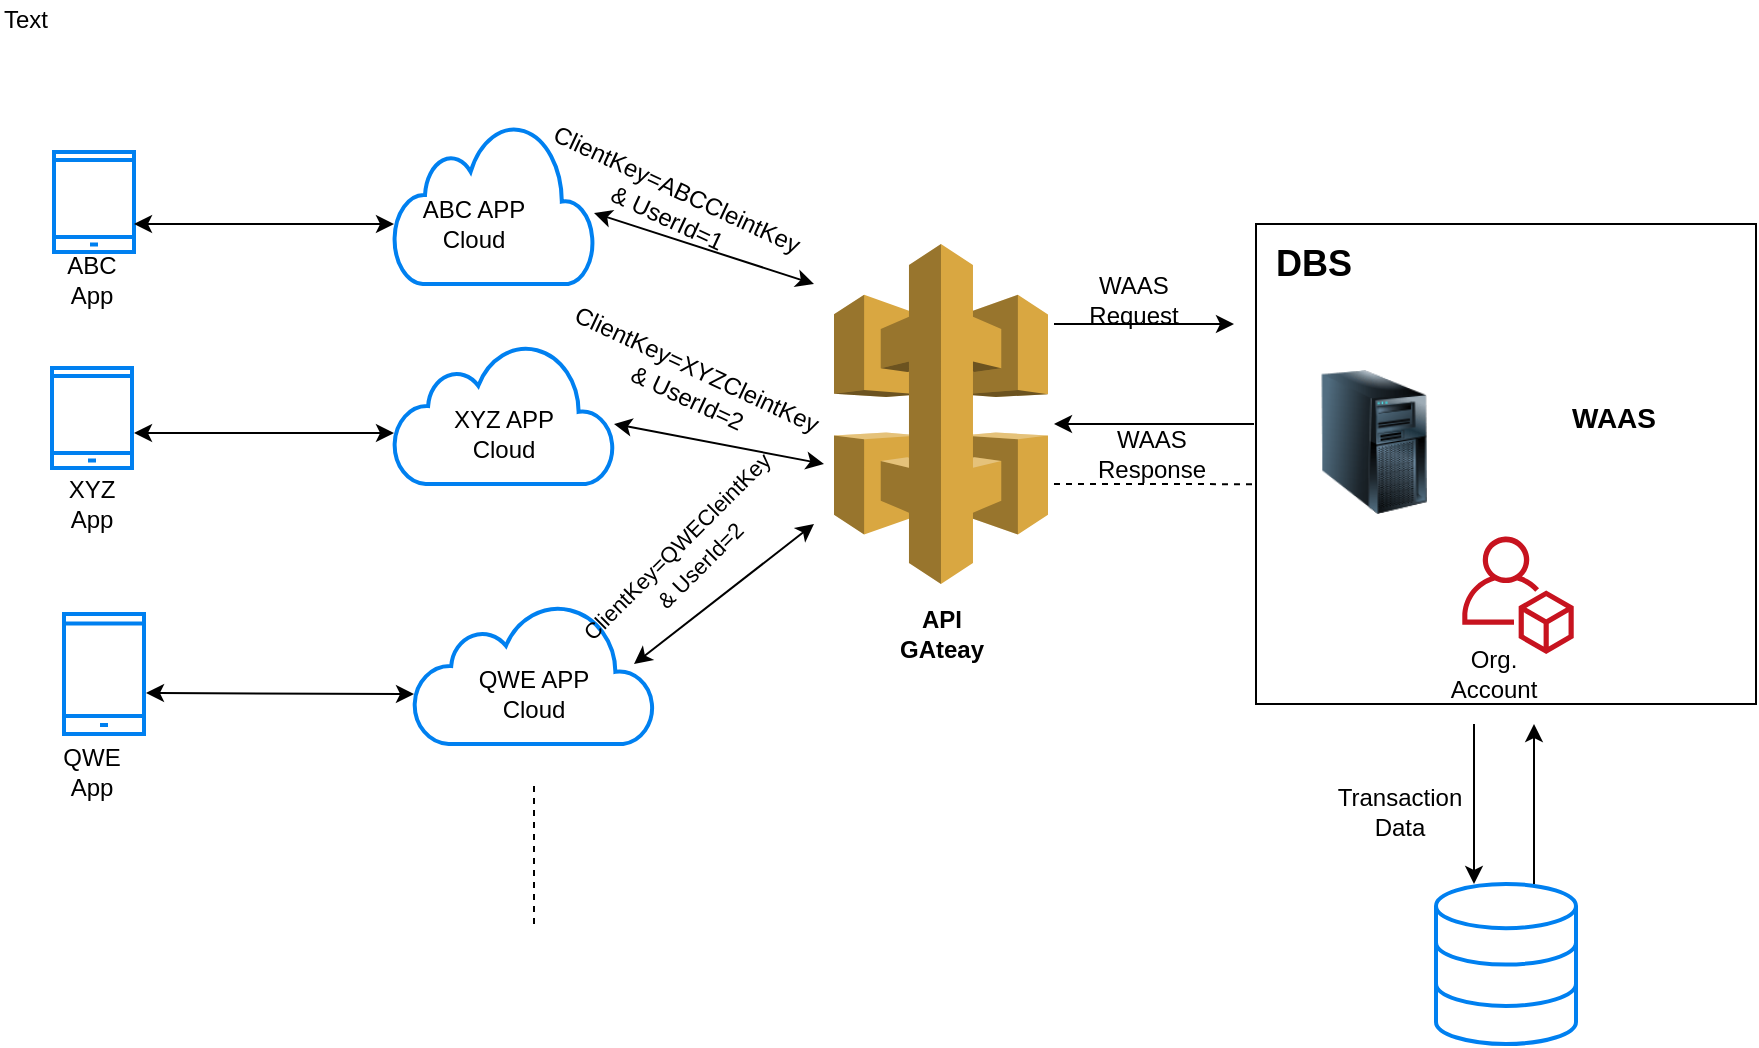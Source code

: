 <mxfile version="10.8.1" type="github"><diagram id="UKkEtC0NdNA2B6iNxhpG" name="Page-1"><mxGraphModel dx="994" dy="436" grid="1" gridSize="10" guides="1" tooltips="1" connect="1" arrows="1" fold="1" page="1" pageScale="1" pageWidth="850" pageHeight="1100" math="0" shadow="0"><root><mxCell id="0"/><mxCell id="1" parent="0"/><mxCell id="Lsp2tzigL5QOCZ_JodyF-1" value="Text" style="text;html=1;resizable=0;points=[];autosize=1;align=left;verticalAlign=top;spacingTop=-4;" parent="1" vertex="1"><mxGeometry x="343" y="238" width="40" height="20" as="geometry"/></mxCell><mxCell id="Lsp2tzigL5QOCZ_JodyF-2" value="" style="html=1;verticalLabelPosition=bottom;align=center;labelBackgroundColor=#ffffff;verticalAlign=top;strokeWidth=2;strokeColor=#0080F0;fillColor=#ffffff;shadow=0;dashed=0;shape=mxgraph.ios7.icons.smartphone;" parent="1" vertex="1"><mxGeometry x="370" y="314" width="40" height="50" as="geometry"/></mxCell><mxCell id="Lsp2tzigL5QOCZ_JodyF-3" value="" style="html=1;verticalLabelPosition=bottom;align=center;labelBackgroundColor=#ffffff;verticalAlign=top;strokeWidth=2;strokeColor=#0080F0;fillColor=#ffffff;shadow=0;dashed=0;shape=mxgraph.ios7.icons.smartphone;" parent="1" vertex="1"><mxGeometry x="369" y="422" width="40" height="50" as="geometry"/></mxCell><mxCell id="Lsp2tzigL5QOCZ_JodyF-4" value="" style="html=1;verticalLabelPosition=bottom;align=center;labelBackgroundColor=#ffffff;verticalAlign=top;strokeWidth=2;strokeColor=#0080F0;fillColor=#ffffff;shadow=0;dashed=0;shape=mxgraph.ios7.icons.smartphone;" parent="1" vertex="1"><mxGeometry x="375" y="545" width="40" height="60" as="geometry"/></mxCell><mxCell id="Lsp2tzigL5QOCZ_JodyF-5" value="" style="html=1;verticalLabelPosition=bottom;align=center;labelBackgroundColor=#ffffff;verticalAlign=top;strokeWidth=2;strokeColor=#0080F0;fillColor=#ffffff;shadow=0;dashed=0;shape=mxgraph.ios7.icons.cloud;" parent="1" vertex="1"><mxGeometry x="540" y="300" width="100" height="80" as="geometry"/></mxCell><mxCell id="Lsp2tzigL5QOCZ_JodyF-6" value="" style="html=1;verticalLabelPosition=bottom;align=center;labelBackgroundColor=#ffffff;verticalAlign=top;strokeWidth=2;strokeColor=#0080F0;fillColor=#ffffff;shadow=0;dashed=0;shape=mxgraph.ios7.icons.cloud;" parent="1" vertex="1"><mxGeometry x="540" y="410" width="110" height="70" as="geometry"/></mxCell><mxCell id="Lsp2tzigL5QOCZ_JodyF-7" value="" style="html=1;verticalLabelPosition=bottom;align=center;labelBackgroundColor=#ffffff;verticalAlign=top;strokeWidth=2;strokeColor=#0080F0;fillColor=#ffffff;shadow=0;dashed=0;shape=mxgraph.ios7.icons.cloud;" parent="1" vertex="1"><mxGeometry x="550" y="540" width="120" height="70" as="geometry"/></mxCell><mxCell id="Lsp2tzigL5QOCZ_JodyF-8" value="" style="endArrow=none;dashed=1;html=1;" parent="1" edge="1"><mxGeometry width="50" height="50" relative="1" as="geometry"><mxPoint x="610" y="700" as="sourcePoint"/><mxPoint x="610" y="630" as="targetPoint"/></mxGeometry></mxCell><mxCell id="Lsp2tzigL5QOCZ_JodyF-9" value="" style="outlineConnect=0;dashed=0;verticalLabelPosition=bottom;verticalAlign=top;align=center;html=1;shape=mxgraph.aws3.api_gateway;fillColor=#D9A741;gradientColor=none;" parent="1" vertex="1"><mxGeometry x="760" y="360" width="107" height="170" as="geometry"/></mxCell><mxCell id="Lsp2tzigL5QOCZ_JodyF-10" value="" style="rounded=0;whiteSpace=wrap;html=1;" parent="1" vertex="1"><mxGeometry x="971" y="350" width="250" height="240" as="geometry"/></mxCell><mxCell id="Lsp2tzigL5QOCZ_JodyF-11" value="&lt;b&gt;&lt;font style=&quot;font-size: 18px&quot;&gt;DBS&lt;/font&gt;&lt;/b&gt;" style="text;html=1;strokeColor=none;fillColor=none;align=center;verticalAlign=middle;whiteSpace=wrap;rounded=0;" parent="1" vertex="1"><mxGeometry x="980" y="360" width="40" height="20" as="geometry"/></mxCell><mxCell id="Lsp2tzigL5QOCZ_JodyF-12" value="" style="endArrow=classic;startArrow=classic;html=1;" parent="1" edge="1"><mxGeometry width="50" height="50" relative="1" as="geometry"><mxPoint x="410" y="350" as="sourcePoint"/><mxPoint x="540" y="350" as="targetPoint"/></mxGeometry></mxCell><mxCell id="Lsp2tzigL5QOCZ_JodyF-13" value="" style="endArrow=classic;startArrow=classic;html=1;" parent="1" edge="1"><mxGeometry width="50" height="50" relative="1" as="geometry"><mxPoint x="410" y="454.5" as="sourcePoint"/><mxPoint x="540" y="454.5" as="targetPoint"/></mxGeometry></mxCell><mxCell id="Lsp2tzigL5QOCZ_JodyF-14" value="" style="endArrow=classic;startArrow=classic;html=1;" parent="1" edge="1"><mxGeometry width="50" height="50" relative="1" as="geometry"><mxPoint x="416" y="584.5" as="sourcePoint"/><mxPoint x="550" y="585" as="targetPoint"/></mxGeometry></mxCell><mxCell id="Lsp2tzigL5QOCZ_JodyF-15" value="" style="endArrow=classic;startArrow=classic;html=1;" parent="1" edge="1"><mxGeometry width="50" height="50" relative="1" as="geometry"><mxPoint x="640" y="344.5" as="sourcePoint"/><mxPoint x="750" y="380" as="targetPoint"/></mxGeometry></mxCell><mxCell id="Lsp2tzigL5QOCZ_JodyF-16" value="" style="endArrow=classic;startArrow=classic;html=1;exitX=1;exitY=0.571;exitDx=0;exitDy=0;exitPerimeter=0;" parent="1" source="Lsp2tzigL5QOCZ_JodyF-6" edge="1"><mxGeometry width="50" height="50" relative="1" as="geometry"><mxPoint x="645" y="434.5" as="sourcePoint"/><mxPoint x="755" y="470" as="targetPoint"/></mxGeometry></mxCell><mxCell id="Lsp2tzigL5QOCZ_JodyF-17" value="" style="endArrow=classic;startArrow=classic;html=1;" parent="1" edge="1"><mxGeometry width="50" height="50" relative="1" as="geometry"><mxPoint x="660" y="570" as="sourcePoint"/><mxPoint x="750" y="500" as="targetPoint"/></mxGeometry></mxCell><mxCell id="Lsp2tzigL5QOCZ_JodyF-18" value="" style="endArrow=classic;html=1;" parent="1" edge="1"><mxGeometry width="50" height="50" relative="1" as="geometry"><mxPoint x="870" y="400" as="sourcePoint"/><mxPoint x="960" y="400" as="targetPoint"/></mxGeometry></mxCell><mxCell id="Lsp2tzigL5QOCZ_JodyF-19" value="" style="endArrow=classic;html=1;" parent="1" edge="1"><mxGeometry width="50" height="50" relative="1" as="geometry"><mxPoint x="970" y="450" as="sourcePoint"/><mxPoint x="870" y="450" as="targetPoint"/></mxGeometry></mxCell><mxCell id="Lsp2tzigL5QOCZ_JodyF-20" value="" style="endArrow=none;dashed=1;html=1;entryX=-0.004;entryY=0.542;entryDx=0;entryDy=0;entryPerimeter=0;" parent="1" target="Lsp2tzigL5QOCZ_JodyF-10" edge="1"><mxGeometry width="50" height="50" relative="1" as="geometry"><mxPoint x="870" y="480" as="sourcePoint"/><mxPoint x="960" y="480" as="targetPoint"/></mxGeometry></mxCell><mxCell id="Lsp2tzigL5QOCZ_JodyF-21" value="" style="outlineConnect=0;fontColor=#232F3E;gradientColor=none;fillColor=#C7131F;strokeColor=none;dashed=0;verticalLabelPosition=bottom;verticalAlign=top;align=center;html=1;fontSize=12;fontStyle=0;aspect=fixed;pointerEvents=1;shape=mxgraph.aws4.organizations_account;" parent="1" vertex="1"><mxGeometry x="1074" y="506" width="56" height="59" as="geometry"/></mxCell><mxCell id="Lsp2tzigL5QOCZ_JodyF-22" value="" style="shape=image;html=1;verticalAlign=top;verticalLabelPosition=bottom;labelBackgroundColor=#ffffff;imageAspect=0;aspect=fixed;image=https://cdn0.iconfinder.com/data/icons/finance-android-l-lollipop-icon-pack/24/wallet-128.png" parent="1" vertex="1"><mxGeometry x="1130" y="388" width="44" height="44" as="geometry"/></mxCell><mxCell id="Lsp2tzigL5QOCZ_JodyF-23" value="&lt;b&gt;&lt;font style=&quot;font-size: 14px&quot;&gt;WAAS&lt;/font&gt;&lt;/b&gt;" style="text;html=1;strokeColor=none;fillColor=none;align=center;verticalAlign=middle;whiteSpace=wrap;rounded=0;" parent="1" vertex="1"><mxGeometry x="1130" y="437" width="40" height="20" as="geometry"/></mxCell><mxCell id="Lsp2tzigL5QOCZ_JodyF-24" value="" style="image;html=1;labelBackgroundColor=#ffffff;image=img/lib/clip_art/computers/Server_Tower_128x128.png" parent="1" vertex="1"><mxGeometry x="990" y="423" width="80" height="72" as="geometry"/></mxCell><mxCell id="Lsp2tzigL5QOCZ_JodyF-25" value="" style="html=1;verticalLabelPosition=bottom;align=center;labelBackgroundColor=#ffffff;verticalAlign=top;strokeWidth=2;strokeColor=#0080F0;fillColor=#ffffff;shadow=0;dashed=0;shape=mxgraph.ios7.icons.data;" parent="1" vertex="1"><mxGeometry x="1061" y="680" width="70" height="80" as="geometry"/></mxCell><mxCell id="Lsp2tzigL5QOCZ_JodyF-26" value="" style="endArrow=classic;html=1;exitX=0.7;exitY=0;exitDx=0;exitDy=0;exitPerimeter=0;" parent="1" source="Lsp2tzigL5QOCZ_JodyF-25" edge="1"><mxGeometry width="50" height="50" relative="1" as="geometry"><mxPoint x="1050" y="650" as="sourcePoint"/><mxPoint x="1110" y="600" as="targetPoint"/></mxGeometry></mxCell><mxCell id="Lsp2tzigL5QOCZ_JodyF-27" value="" style="endArrow=classic;html=1;" parent="1" edge="1"><mxGeometry width="50" height="50" relative="1" as="geometry"><mxPoint x="1080" y="600" as="sourcePoint"/><mxPoint x="1080" y="680" as="targetPoint"/></mxGeometry></mxCell><mxCell id="nIXMBk0d2Hm9O1rqZ5Q1-1" value="Org. Account" style="text;html=1;strokeColor=none;fillColor=none;align=center;verticalAlign=middle;whiteSpace=wrap;rounded=0;" parent="1" vertex="1"><mxGeometry x="1070" y="565" width="40" height="20" as="geometry"/></mxCell><mxCell id="nIXMBk0d2Hm9O1rqZ5Q1-2" value="&lt;b&gt;API GAteay&lt;/b&gt;" style="text;html=1;strokeColor=none;fillColor=none;align=center;verticalAlign=middle;whiteSpace=wrap;rounded=0;" parent="1" vertex="1"><mxGeometry x="794" y="545" width="40" height="20" as="geometry"/></mxCell><mxCell id="nIXMBk0d2Hm9O1rqZ5Q1-3" value="Transaction Data" style="text;html=1;strokeColor=none;fillColor=none;align=center;verticalAlign=middle;whiteSpace=wrap;rounded=0;" parent="1" vertex="1"><mxGeometry x="1023" y="634" width="40" height="20" as="geometry"/></mxCell><mxCell id="nIXMBk0d2Hm9O1rqZ5Q1-4" value="WAAS Request" style="text;html=1;strokeColor=none;fillColor=none;align=center;verticalAlign=middle;whiteSpace=wrap;rounded=0;" parent="1" vertex="1"><mxGeometry x="890" y="378" width="40" height="20" as="geometry"/></mxCell><mxCell id="nIXMBk0d2Hm9O1rqZ5Q1-7" value="WAAS Response" style="text;html=1;strokeColor=none;fillColor=none;align=center;verticalAlign=middle;whiteSpace=wrap;rounded=0;" parent="1" vertex="1"><mxGeometry x="899" y="455" width="40" height="20" as="geometry"/></mxCell><mxCell id="nIXMBk0d2Hm9O1rqZ5Q1-8" value="ABC App" style="text;html=1;strokeColor=none;fillColor=none;align=center;verticalAlign=middle;whiteSpace=wrap;rounded=0;" parent="1" vertex="1"><mxGeometry x="369" y="368" width="40" height="20" as="geometry"/></mxCell><mxCell id="nIXMBk0d2Hm9O1rqZ5Q1-9" value="XYZ App" style="text;html=1;strokeColor=none;fillColor=none;align=center;verticalAlign=middle;whiteSpace=wrap;rounded=0;" parent="1" vertex="1"><mxGeometry x="369" y="480" width="40" height="20" as="geometry"/></mxCell><mxCell id="nIXMBk0d2Hm9O1rqZ5Q1-10" value="QWE App" style="text;html=1;strokeColor=none;fillColor=none;align=center;verticalAlign=middle;whiteSpace=wrap;rounded=0;" parent="1" vertex="1"><mxGeometry x="369" y="614" width="40" height="20" as="geometry"/></mxCell><mxCell id="nIXMBk0d2Hm9O1rqZ5Q1-11" value="ABC APP Cloud" style="text;html=1;strokeColor=none;fillColor=none;align=center;verticalAlign=middle;whiteSpace=wrap;rounded=0;" parent="1" vertex="1"><mxGeometry x="550" y="340" width="60" height="20" as="geometry"/></mxCell><mxCell id="nIXMBk0d2Hm9O1rqZ5Q1-12" value="XYZ APP Cloud" style="text;html=1;strokeColor=none;fillColor=none;align=center;verticalAlign=middle;whiteSpace=wrap;rounded=0;" parent="1" vertex="1"><mxGeometry x="565" y="445" width="60" height="20" as="geometry"/></mxCell><mxCell id="nIXMBk0d2Hm9O1rqZ5Q1-13" value="QWE APP Cloud" style="text;html=1;strokeColor=none;fillColor=none;align=center;verticalAlign=middle;whiteSpace=wrap;rounded=0;" parent="1" vertex="1"><mxGeometry x="580" y="575" width="60" height="20" as="geometry"/></mxCell><mxCell id="nIXMBk0d2Hm9O1rqZ5Q1-14" value="ClientKey=ABCCleintKey&amp;nbsp;&lt;br&gt;&amp;amp; UserId=1&lt;br&gt;" style="text;html=1;strokeColor=none;fillColor=none;align=center;verticalAlign=middle;whiteSpace=wrap;rounded=0;rotation=25;" parent="1" vertex="1"><mxGeometry x="660" y="330" width="40" height="20" as="geometry"/></mxCell><mxCell id="nIXMBk0d2Hm9O1rqZ5Q1-15" value="ClientKey=XYZCleintKey&amp;nbsp;&lt;br&gt;&amp;amp; UserId=2&lt;br&gt;" style="text;html=1;strokeColor=none;fillColor=none;align=center;verticalAlign=middle;whiteSpace=wrap;rounded=0;rotation=25;" parent="1" vertex="1"><mxGeometry x="670" y="420" width="40" height="20" as="geometry"/></mxCell><mxCell id="nIXMBk0d2Hm9O1rqZ5Q1-16" value="&lt;font style=&quot;font-size: 11px&quot;&gt;ClientKey=QWECleintKey&amp;nbsp;&lt;br&gt;&amp;amp; UserId=2&lt;/font&gt;&lt;br&gt;" style="text;html=1;strokeColor=none;fillColor=none;align=center;verticalAlign=middle;whiteSpace=wrap;rounded=0;rotation=-45;" parent="1" vertex="1"><mxGeometry x="683" y="505" width="9" height="20" as="geometry"/></mxCell><mxCell id="nIXMBk0d2Hm9O1rqZ5Q1-17" value="" style="shape=image;html=1;verticalAlign=top;verticalLabelPosition=bottom;labelBackgroundColor=#ffffff;imageAspect=0;aspect=fixed;image=https://cdn0.iconfinder.com/data/icons/finance-android-l-lollipop-icon-pack/24/wallet-128.png" parent="1" vertex="1"><mxGeometry x="378" y="329" width="20" height="20" as="geometry"/></mxCell><mxCell id="nIXMBk0d2Hm9O1rqZ5Q1-18" value="" style="shape=image;html=1;verticalAlign=top;verticalLabelPosition=bottom;labelBackgroundColor=#ffffff;imageAspect=0;aspect=fixed;image=https://cdn0.iconfinder.com/data/icons/finance-android-l-lollipop-icon-pack/24/wallet-128.png" parent="1" vertex="1"><mxGeometry x="379" y="440" width="19" height="19" as="geometry"/></mxCell><mxCell id="nIXMBk0d2Hm9O1rqZ5Q1-19" value="" style="shape=image;html=1;verticalAlign=top;verticalLabelPosition=bottom;labelBackgroundColor=#ffffff;imageAspect=0;aspect=fixed;image=https://cdn0.iconfinder.com/data/icons/finance-android-l-lollipop-icon-pack/24/wallet-128.png" parent="1" vertex="1"><mxGeometry x="377" y="561" width="29" height="29" as="geometry"/></mxCell></root></mxGraphModel></diagram></mxfile>